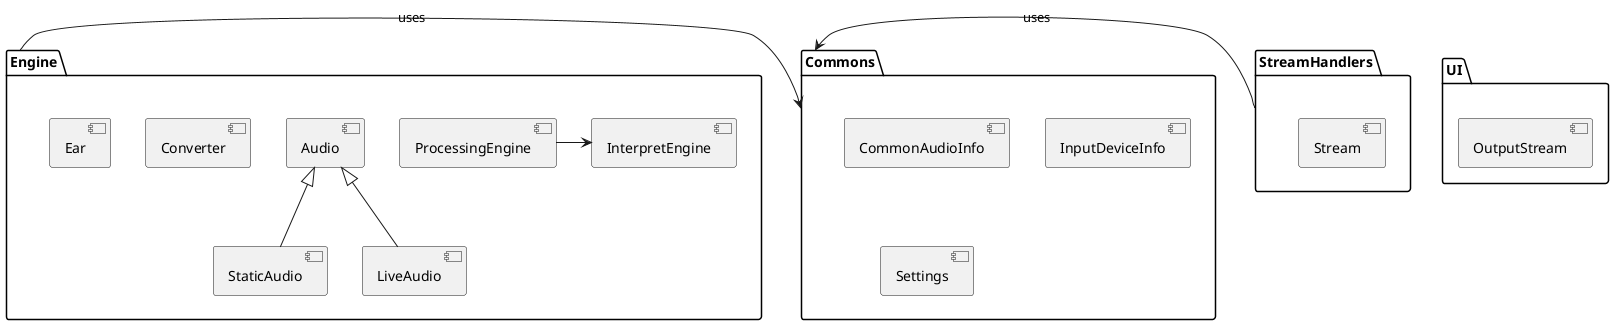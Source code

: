 @startuml

package "Commons" {
[CommonAudioInfo]
[InputDeviceInfo]
[Settings]
}

package "Engine" {
[Audio]<|--[StaticAudio]
[Audio]<|--[LiveAudio]
[ProcessingEngine]->[InterpretEngine]
[Converter]
[Ear]
}
Engine -> Commons : uses

package "StreamHandlers" {
    [Stream]
}
StreamHandlers -> Commons : uses
package "UI" {
    [Stream]
    [OutputStream]
}



@enduml